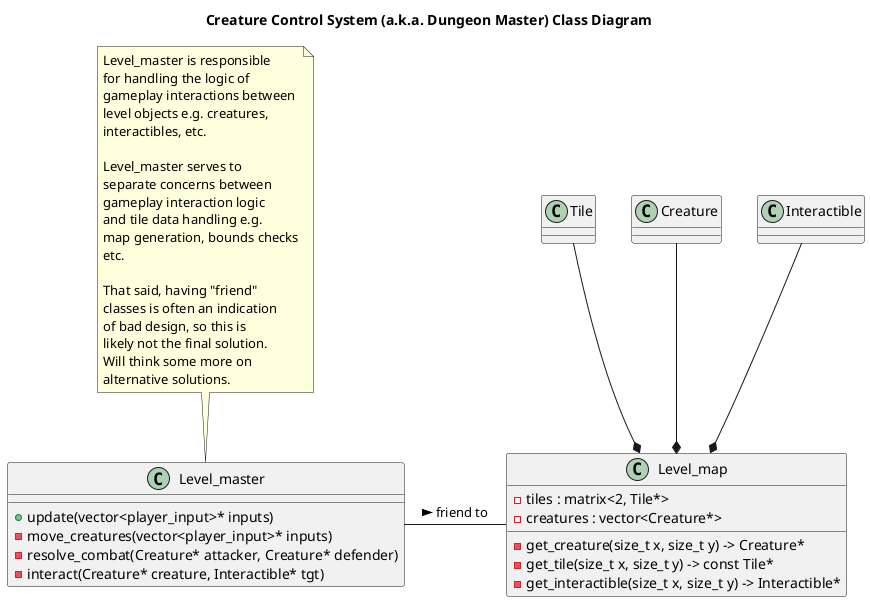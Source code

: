 @startuml
Title Creature Control System (a.k.a. Dungeon Master) Class Diagram

class Level_map {
- tiles : matrix<2, Tile*>
- creatures : vector<Creature*>
- get_creature(size_t x, size_t y) -> Creature*
- get_tile(size_t x, size_t y) -> const Tile*
- get_interactible(size_t x, size_t y) -> Interactible*
}

class Level_master {
+ update(vector<player_input>* inputs)
- move_creatures(vector<player_input>* inputs)
- resolve_combat(Creature* attacker, Creature* defender)
- interact(Creature* creature, Interactible* tgt)
}
note top of Level_master
    Level_master is responsible
    for handling the logic of
    gameplay interactions between
    level objects e.g. creatures,
    interactibles, etc.

    Level_master serves to
    separate concerns between
    gameplay interaction logic
    and tile data handling e.g.
    map generation, bounds checks
    etc.

    That said, having "friend"
    classes is often an indication
    of bad design, so this is
    likely not the final solution.
    Will think some more on
    alternative solutions.
end note

Level_master - Level_map : friend to >
Tile --* Level_map
Creature --* Level_map
Interactible --* Level_map
@enduml
